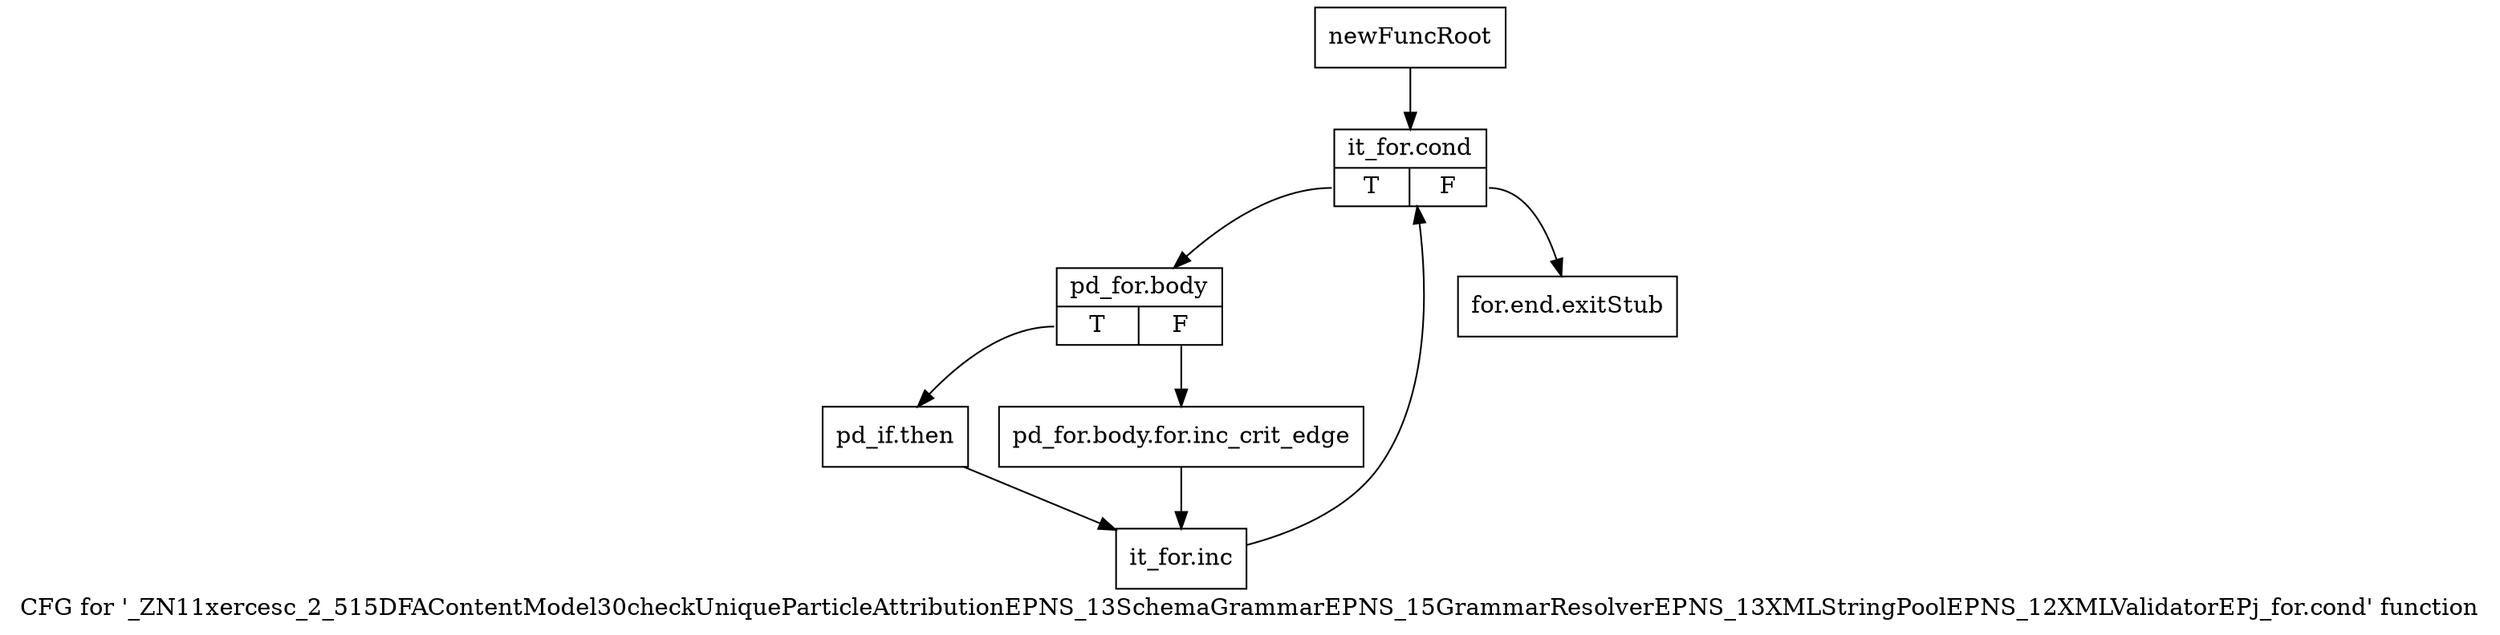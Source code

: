 digraph "CFG for '_ZN11xercesc_2_515DFAContentModel30checkUniqueParticleAttributionEPNS_13SchemaGrammarEPNS_15GrammarResolverEPNS_13XMLStringPoolEPNS_12XMLValidatorEPj_for.cond' function" {
	label="CFG for '_ZN11xercesc_2_515DFAContentModel30checkUniqueParticleAttributionEPNS_13SchemaGrammarEPNS_15GrammarResolverEPNS_13XMLStringPoolEPNS_12XMLValidatorEPj_for.cond' function";

	Node0x9734710 [shape=record,label="{newFuncRoot}"];
	Node0x9734710 -> Node0x97347b0;
	Node0x9734760 [shape=record,label="{for.end.exitStub}"];
	Node0x97347b0 [shape=record,label="{it_for.cond|{<s0>T|<s1>F}}"];
	Node0x97347b0:s0 -> Node0x9734800;
	Node0x97347b0:s1 -> Node0x9734760;
	Node0x9734800 [shape=record,label="{pd_for.body|{<s0>T|<s1>F}}"];
	Node0x9734800:s0 -> Node0x97348a0;
	Node0x9734800:s1 -> Node0x9734850;
	Node0x9734850 [shape=record,label="{pd_for.body.for.inc_crit_edge}"];
	Node0x9734850 -> Node0x97348f0;
	Node0x97348a0 [shape=record,label="{pd_if.then}"];
	Node0x97348a0 -> Node0x97348f0;
	Node0x97348f0 [shape=record,label="{it_for.inc}"];
	Node0x97348f0 -> Node0x97347b0;
}
